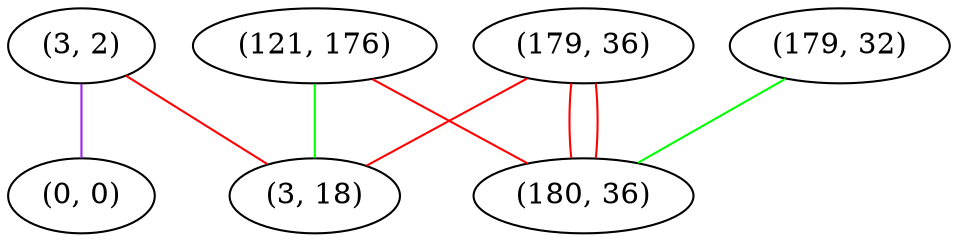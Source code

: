 graph "" {
"(3, 2)";
"(0, 0)";
"(179, 36)";
"(121, 176)";
"(3, 18)";
"(179, 32)";
"(180, 36)";
"(3, 2)" -- "(3, 18)"  [color=red, key=0, weight=1];
"(3, 2)" -- "(0, 0)"  [color=purple, key=0, weight=4];
"(179, 36)" -- "(3, 18)"  [color=red, key=0, weight=1];
"(179, 36)" -- "(180, 36)"  [color=red, key=0, weight=1];
"(179, 36)" -- "(180, 36)"  [color=red, key=1, weight=1];
"(121, 176)" -- "(3, 18)"  [color=green, key=0, weight=2];
"(121, 176)" -- "(180, 36)"  [color=red, key=0, weight=1];
"(179, 32)" -- "(180, 36)"  [color=green, key=0, weight=2];
}
